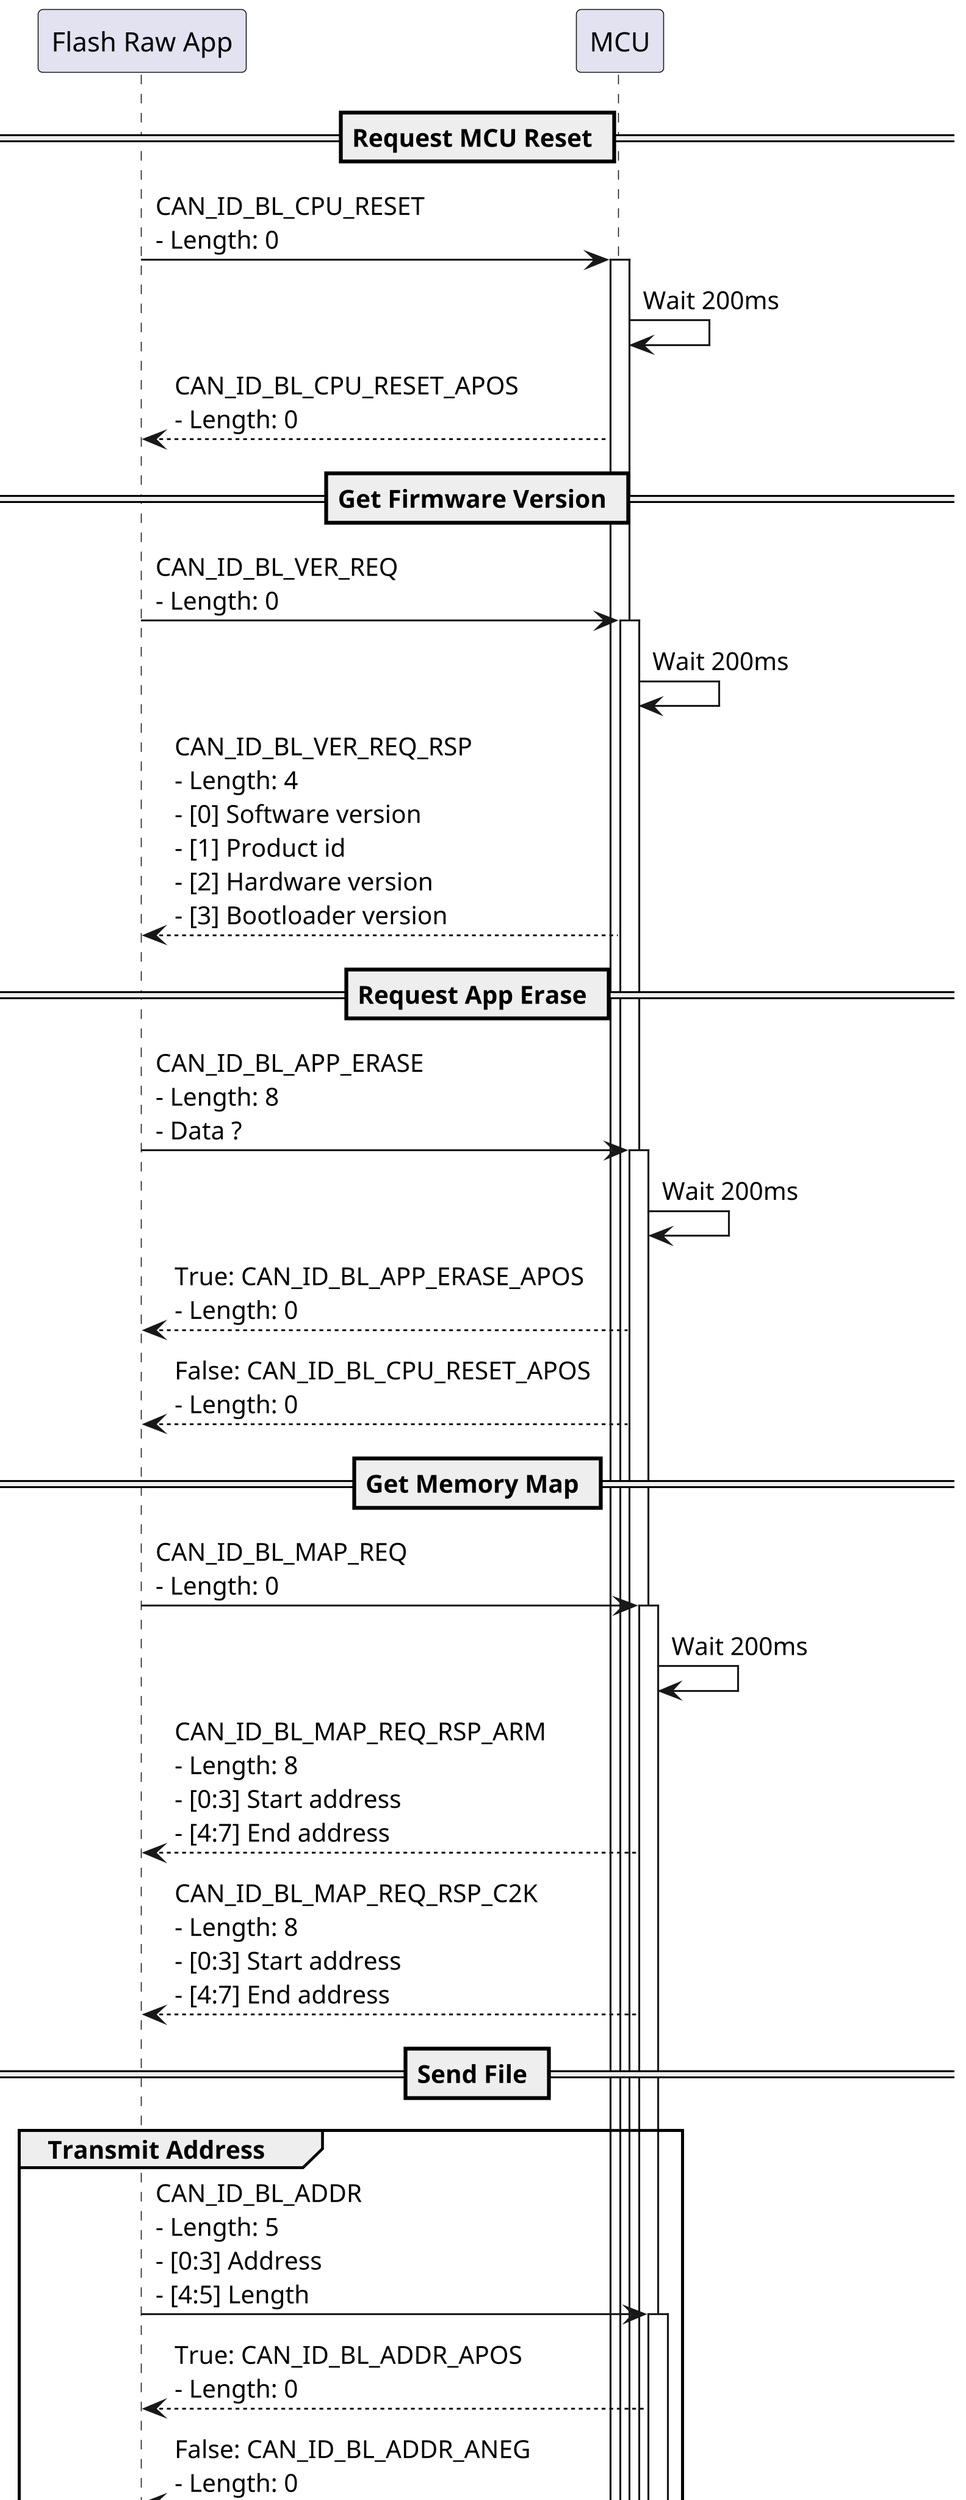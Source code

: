 @startuml

participant APP as "Flash Raw App"
participant MCU as "MCU"

skinparam dpi 300

== Request MCU Reset ==
APP->MCU ++: CAN_ID_BL_CPU_RESET \n- Length: 0
MCU -> MCU : Wait 200ms
MCU-->APP : CAN_ID_BL_CPU_RESET_APOS \n- Length: 0

== Get Firmware Version ==
APP->MCU ++: CAN_ID_BL_VER_REQ \n- Length: 0
MCU -> MCU : Wait 200ms
MCU-->APP : CAN_ID_BL_VER_REQ_RSP \n- Length: 4 \n- [0] Software version \n- [1] Product id \n- [2] Hardware version \n- [3] Bootloader version

== Request App Erase ==
APP->MCU ++: CAN_ID_BL_APP_ERASE  \n- Length: 8 \n- Data ?
MCU -> MCU : Wait 200ms
MCU-->APP : True: CAN_ID_BL_APP_ERASE_APOS \n- Length: 0
MCU-->APP : False: CAN_ID_BL_CPU_RESET_APOS \n- Length: 0

== Get Memory Map ==
APP->MCU ++: CAN_ID_BL_MAP_REQ  \n- Length: 0
MCU -> MCU : Wait 200ms
MCU-->APP : CAN_ID_BL_MAP_REQ_RSP_ARM \n- Length: 8 \n- [0:3] Start address \n- [4:7] End address
MCU-->APP : CAN_ID_BL_MAP_REQ_RSP_C2K \n- Length: 8 \n- [0:3] Start address \n- [4:7] End address

== Send File ==
group Transmit Address
APP->MCU++: CAN_ID_BL_ADDR \n- Length: 5 \n- [0:3] Address \n- [4:5] Length
MCU-->APP : True: CAN_ID_BL_ADDR_APOS \n- Length: 0
MCU-->APP : False: CAN_ID_BL_ADDR_ANEG \n- Length: 0
end

group Transmit Data
APP->MCU++: CAN_ID_BL_DATA \n- Length: 8 \n- [0:8] Data
MCU-->APP : True: CAN_ID_BL_DATA_APOS \n- Length: 0
MCU-->APP : False: CAN_ID_BL_DATA_ANEG \n- Length: 0
...
APP->MCU++: CAN_ID_BL_DATA \n- Length: 8 \n- [0:8] Data
MCU-->APP : True: CAN_ID_BL_DATA_APOS \n- Length: 0
MCU-->APP : False: CAN_ID_BL_DATA_ANEG \n- Length: 0
end

== Request Stop ==
APP->MCU ++: CAN_ID_BL_STOP  \n- Length: 2 \n- [0:1] Checksum
MCU -> MCU : Wait 200ms
MCU-->APP : True: CAN_ID_BL_STOP_APOS \n- Length: 0
MCU-->APP : False: CAN_ID_BL_STOP_ANEG \n- Length: 0

@enduml